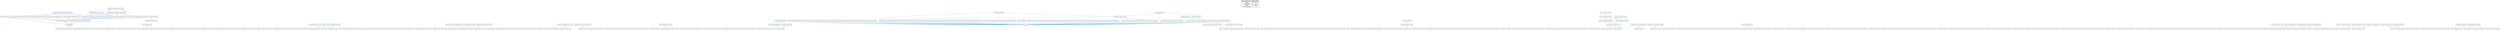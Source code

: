 digraph "packages_zeeguu_api_dot" {
  fontname="Arial";
  node [shape=box, style=filled, fillcolor="#E1F5FE", fontname="Arial", fontsize=10];
  edge [color="#0288D1", penwidth=1.0, fontname="Arial", fontsize=8];
  label=<<TABLE BORDER="0" CELLBORDER="1" CELLSPACING="0" CELLPADDING="4">
    <TR><TD COLSPAN="2"><B>Zeeguu API Architecture - Architectural Metrics</B></TD></TR>
    <TR><TD>Modules</TD><TD>267</TD></TR>
    <TR><TD>Dependencies</TD><TD>127</TD></TR>
    <TR><TD>Density</TD><TD>0.0018</TD></TR>
    <TR><TD>Circular Dependencies</TD><TD>No</TD></TR>
  </TABLE>>;
  labelloc="t";

rankdir=BT
charset="utf-8"
"api.zeeguu" [color="black", label=<api.zeeguu>, shape="box", style="solid"];
"api.zeeguu.api" [color="black", label=<api.zeeguu.api>, shape="box", style="solid"];
"api.zeeguu.api.app" [color="black", label=<api.zeeguu.api.app>, shape="box", style="solid"];
"api.zeeguu.api.cross_domain_app" [color="black", label=<api.zeeguu.api.cross_domain_app>, shape="box", style="solid"];
"api.zeeguu.api.custom_fmd_graphs" [color="black", label=<api.zeeguu.api.custom_fmd_graphs>, shape="box", style="solid"];
"api.zeeguu.api.endpoints" [color="black", label=<api.zeeguu.api.endpoints>, shape="box", style="solid"];
"api.zeeguu.api.endpoints.accounts" [color="black", label=<api.zeeguu.api.endpoints.accounts>, shape="box", style="solid"];
"api.zeeguu.api.endpoints.activity_tracking" [color="black", label=<api.zeeguu.api.endpoints.activity_tracking>, shape="box", style="solid"];
"api.zeeguu.api.endpoints.article" [color="black", label=<api.zeeguu.api.endpoints.article>, shape="box", style="solid"];
"api.zeeguu.api.endpoints.bookmarks_and_words" [color="black", label=<api.zeeguu.api.endpoints.bookmarks_and_words>, shape="box", style="solid"];
"api.zeeguu.api.endpoints.exercise_sessions" [color="black", label=<api.zeeguu.api.endpoints.exercise_sessions>, shape="box", style="solid"];
"api.zeeguu.api.endpoints.exercises" [color="black", label=<api.zeeguu.api.endpoints.exercises>, shape="box", style="solid"];
"api.zeeguu.api.endpoints.feature_toggles" [color="black", label=<api.zeeguu.api.endpoints.feature_toggles>, shape="box", style="solid"];
"api.zeeguu.api.endpoints.helpers" [color="black", label=<api.zeeguu.api.endpoints.helpers>, shape="box", style="solid"];
"api.zeeguu.api.endpoints.helpers.activity_sessions" [color="black", label=<api.zeeguu.api.endpoints.helpers.activity_sessions>, shape="box", style="solid"];
"api.zeeguu.api.endpoints.nlp" [color="black", label=<api.zeeguu.api.endpoints.nlp>, shape="box", style="solid"];
"api.zeeguu.api.endpoints.own_texts" [color="black", label=<api.zeeguu.api.endpoints.own_texts>, shape="box", style="solid"];
"api.zeeguu.api.endpoints.reading_sessions" [color="black", label=<api.zeeguu.api.endpoints.reading_sessions>, shape="box", style="solid"];
"api.zeeguu.api.endpoints.search" [color="black", label=<api.zeeguu.api.endpoints.search>, shape="box", style="solid"];
"api.zeeguu.api.endpoints.sessions" [color="black", label=<api.zeeguu.api.endpoints.sessions>, shape="box", style="solid"];
"api.zeeguu.api.endpoints.speech" [color="black", label=<api.zeeguu.api.endpoints.speech>, shape="box", style="solid"];
"api.zeeguu.api.endpoints.student" [color="black", label=<api.zeeguu.api.endpoints.student>, shape="box", style="solid"];
"api.zeeguu.api.endpoints.system_languages" [color="black", label=<api.zeeguu.api.endpoints.system_languages>, shape="box", style="solid"];
"api.zeeguu.api.endpoints.teacher_dashboard" [color="black", label=<api.zeeguu.api.endpoints.teacher_dashboard>, shape="box", style="solid"];
"api.zeeguu.api.endpoints.teacher_dashboard._common_api_parameters" [color="black", label=<api.zeeguu.api.endpoints.teacher_dashboard._common_api_parameters>, shape="box", style="solid"];
"api.zeeguu.api.endpoints.teacher_dashboard._only_teachers_decorator" [color="black", label=<api.zeeguu.api.endpoints.teacher_dashboard._only_teachers_decorator>, shape="box", style="solid"];
"api.zeeguu.api.endpoints.teacher_dashboard._permissions" [color="black", label=<api.zeeguu.api.endpoints.teacher_dashboard._permissions>, shape="box", style="solid"];
"api.zeeguu.api.endpoints.teacher_dashboard.article_management" [color="black", label=<api.zeeguu.api.endpoints.teacher_dashboard.article_management>, shape="box", style="solid"];
"api.zeeguu.api.endpoints.teacher_dashboard.cohorts" [color="black", label=<api.zeeguu.api.endpoints.teacher_dashboard.cohorts>, shape="box", style="solid"];
"api.zeeguu.api.endpoints.teacher_dashboard.general" [color="black", label=<api.zeeguu.api.endpoints.teacher_dashboard.general>, shape="box", style="solid"];
"api.zeeguu.api.endpoints.teacher_dashboard.helpers" [color="black", label=<api.zeeguu.api.endpoints.teacher_dashboard.helpers>, shape="box", style="solid"];
"api.zeeguu.api.endpoints.teacher_dashboard.student" [color="black", label=<api.zeeguu.api.endpoints.teacher_dashboard.student>, shape="box", style="solid"];
"api.zeeguu.api.endpoints.teacher_dashboard.student_exercises" [color="black", label=<api.zeeguu.api.endpoints.teacher_dashboard.student_exercises>, shape="box", style="solid"];
"api.zeeguu.api.endpoints.teacher_dashboard.student_overviews" [color="black", label=<api.zeeguu.api.endpoints.teacher_dashboard.student_overviews>, shape="box", style="solid"];
"api.zeeguu.api.endpoints.teacher_dashboard.student_readings" [color="black", label=<api.zeeguu.api.endpoints.teacher_dashboard.student_readings>, shape="box", style="solid"];
"api.zeeguu.api.endpoints.teacher_dashboard.student_words" [color="black", label=<api.zeeguu.api.endpoints.teacher_dashboard.student_words>, shape="box", style="solid"];
"api.zeeguu.api.endpoints.topics" [color="black", label=<api.zeeguu.api.endpoints.topics>, shape="box", style="solid"];
"api.zeeguu.api.endpoints.translation" [color="black", label=<api.zeeguu.api.endpoints.translation>, shape="box", style="solid"];
"api.zeeguu.api.endpoints.user" [color="black", label=<api.zeeguu.api.endpoints.user>, shape="box", style="solid"];
"api.zeeguu.api.endpoints.user_article" [color="black", label=<api.zeeguu.api.endpoints.user_article>, shape="box", style="solid"];
"api.zeeguu.api.endpoints.user_articles" [color="black", label=<api.zeeguu.api.endpoints.user_articles>, shape="box", style="solid"];
"api.zeeguu.api.endpoints.user_languages" [color="black", label=<api.zeeguu.api.endpoints.user_languages>, shape="box", style="solid"];
"api.zeeguu.api.endpoints.user_notifications" [color="black", label=<api.zeeguu.api.endpoints.user_notifications>, shape="box", style="solid"];
"api.zeeguu.api.endpoints.user_preferences" [color="black", label=<api.zeeguu.api.endpoints.user_preferences>, shape="box", style="solid"];
"api.zeeguu.api.endpoints.user_statistics" [color="black", label=<api.zeeguu.api.endpoints.user_statistics>, shape="box", style="solid"];
"api.zeeguu.api.utils" [color="black", label=<api.zeeguu.api.utils>, shape="box", style="solid"];
"api.zeeguu.api.utils.abort_handling" [color="black", label=<api.zeeguu.api.utils.abort_handling>, shape="box", style="solid"];
"api.zeeguu.api.utils.feedparser_extensions" [color="black", label=<api.zeeguu.api.utils.feedparser_extensions>, shape="box", style="solid"];
"api.zeeguu.api.utils.json_result" [color="black", label=<api.zeeguu.api.utils.json_result>, shape="box", style="solid"];
"api.zeeguu.api.utils.parse_json_boolean" [color="black", label=<api.zeeguu.api.utils.parse_json_boolean>, shape="box", style="solid"];
"api.zeeguu.api.utils.route_wrappers" [color="black", label=<api.zeeguu.api.utils.route_wrappers>, shape="box", style="solid"];
"api.zeeguu.api.utils.translator" [color="black", label=<api.zeeguu.api.utils.translator>, shape="box", style="solid"];
"api.zeeguu.cl" [color="black", label=<api.zeeguu.cl>, shape="box", style="solid"];
"api.zeeguu.config" [color="black", label=<api.zeeguu.config>, shape="box", style="solid"];
"api.zeeguu.config.loader" [color="black", label=<api.zeeguu.config.loader>, shape="box", style="solid"];
"api.zeeguu.core" [color="black", label=<api.zeeguu.core>, shape="box", style="solid"];
"api.zeeguu.core.account_management" [color="black", label=<api.zeeguu.core.account_management>, shape="box", style="solid"];
"api.zeeguu.core.account_management.user_account_creation" [color="black", label=<api.zeeguu.core.account_management.user_account_creation>, shape="box", style="solid"];
"api.zeeguu.core.account_management.user_account_deletion" [color="black", label=<api.zeeguu.core.account_management.user_account_deletion>, shape="box", style="solid"];
"api.zeeguu.core.behavioral_modeling" [color="black", label=<api.zeeguu.core.behavioral_modeling>, shape="box", style="solid"];
"api.zeeguu.core.behavioral_modeling.scroll_last_reading_percentage" [color="black", label=<api.zeeguu.core.behavioral_modeling.scroll_last_reading_percentage>, shape="box", style="solid"];
"api.zeeguu.core.bookmark_quality" [color="black", label=<api.zeeguu.core.bookmark_quality>, shape="box", style="solid"];
"api.zeeguu.core.bookmark_quality.fit_for_study" [color="black", label=<api.zeeguu.core.bookmark_quality.fit_for_study>, shape="box", style="solid"];
"api.zeeguu.core.bookmark_quality.negative_qualities" [color="black", label=<api.zeeguu.core.bookmark_quality.negative_qualities>, shape="box", style="solid"];
"api.zeeguu.core.bookmark_quality.positive_qualities" [color="black", label=<api.zeeguu.core.bookmark_quality.positive_qualities>, shape="box", style="solid"];
"api.zeeguu.core.bookmark_quality.top_bookmarks_for_user" [color="black", label=<api.zeeguu.core.bookmark_quality.top_bookmarks_for_user>, shape="box", style="solid"];
"api.zeeguu.core.constants" [color="black", label=<api.zeeguu.core.constants>, shape="box", style="solid"];
"api.zeeguu.core.content_cleaning" [color="black", label=<api.zeeguu.core.content_cleaning>, shape="box", style="solid"];
"api.zeeguu.core.content_cleaning.content_cleaner" [color="black", label=<api.zeeguu.core.content_cleaning.content_cleaner>, shape="box", style="solid"];
"api.zeeguu.core.content_cleaning.unicode_normalization" [color="black", label=<api.zeeguu.core.content_cleaning.unicode_normalization>, shape="box", style="solid"];
"api.zeeguu.core.content_quality" [color="black", label=<api.zeeguu.core.content_quality>, shape="box", style="solid"];
"api.zeeguu.core.content_quality.quality_filter" [color="black", label=<api.zeeguu.core.content_quality.quality_filter>, shape="box", style="solid"];
"api.zeeguu.core.content_recommender" [color="black", label=<api.zeeguu.core.content_recommender>, shape="box", style="solid"];
"api.zeeguu.core.content_recommender.elastic_recommender" [color="black", label=<api.zeeguu.core.content_recommender.elastic_recommender>, shape="box", style="solid"];
"api.zeeguu.core.content_retriever" [color="black", label=<api.zeeguu.core.content_retriever>, shape="box", style="solid"];
"api.zeeguu.core.content_retriever.article_downloader" [color="black", label=<api.zeeguu.core.content_retriever.article_downloader>, shape="box", style="solid"];
"api.zeeguu.core.content_retriever.crawler_exceptions" [color="black", label=<api.zeeguu.core.content_retriever.crawler_exceptions>, shape="box", style="solid"];
"api.zeeguu.core.content_retriever.parse_with_newspaper" [color="black", label=<api.zeeguu.core.content_retriever.parse_with_newspaper>, shape="box", style="solid"];
"api.zeeguu.core.content_retriever.parse_with_readability_server" [color="black", label=<api.zeeguu.core.content_retriever.parse_with_readability_server>, shape="box", style="solid"];
"api.zeeguu.core.content_retriever.video_dowloader" [color="black", label=<api.zeeguu.core.content_retriever.video_dowloader>, shape="box", style="solid"];
"api.zeeguu.core.crowd_translations" [color="black", label=<api.zeeguu.core.crowd_translations>, shape="box", style="solid"];
"api.zeeguu.core.definition_of_learned" [color="black", label=<api.zeeguu.core.definition_of_learned>, shape="box", style="solid"];
"api.zeeguu.core.definition_of_learned.is_learned" [color="black", label=<api.zeeguu.core.definition_of_learned.is_learned>, shape="box", style="solid"];
"api.zeeguu.core.elastic" [color="black", label=<api.zeeguu.core.elastic>, shape="box", style="solid"];
"api.zeeguu.core.elastic.elastic_query_builder" [color="black", label=<api.zeeguu.core.elastic.elastic_query_builder>, shape="box", style="solid"];
"api.zeeguu.core.elastic.indexing" [color="black", label=<api.zeeguu.core.elastic.indexing>, shape="box", style="solid"];
"api.zeeguu.core.elastic.settings" [color="black", label=<api.zeeguu.core.elastic.settings>, shape="box", style="solid"];
"api.zeeguu.core.emailer" [color="black", label=<api.zeeguu.core.emailer>, shape="box", style="solid"];
"api.zeeguu.core.emailer.password_reset" [color="black", label=<api.zeeguu.core.emailer.password_reset>, shape="box", style="solid"];
"api.zeeguu.core.emailer.user_activity" [color="black", label=<api.zeeguu.core.emailer.user_activity>, shape="box", style="solid"];
"api.zeeguu.core.emailer.zeeguu_mailer" [color="black", label=<api.zeeguu.core.emailer.zeeguu_mailer>, shape="box", style="solid"];
"api.zeeguu.core.exercises" [color="black", label=<api.zeeguu.core.exercises>, shape="box", style="solid"];
"api.zeeguu.core.exercises.similar_words" [color="black", label=<api.zeeguu.core.exercises.similar_words>, shape="box", style="solid"];
"api.zeeguu.core.feed_handler" [color="black", label=<api.zeeguu.core.feed_handler>, shape="box", style="solid"];
"api.zeeguu.core.feed_handler.feed_handler" [color="black", label=<api.zeeguu.core.feed_handler.feed_handler>, shape="box", style="solid"];
"api.zeeguu.core.feed_handler.newspaperfeed" [color="black", label=<api.zeeguu.core.feed_handler.newspaperfeed>, shape="box", style="solid"];
"api.zeeguu.core.feed_handler.rssfeed" [color="black", label=<api.zeeguu.core.feed_handler.rssfeed>, shape="box", style="solid"];
"api.zeeguu.core.language" [color="black", label=<api.zeeguu.core.language>, shape="box", style="solid"];
"api.zeeguu.core.language.difficulty_estimator_factory" [color="black", label=<api.zeeguu.core.language.difficulty_estimator_factory>, shape="box", style="solid"];
"api.zeeguu.core.language.difficulty_estimator_strategy" [color="black", label=<api.zeeguu.core.language.difficulty_estimator_strategy>, shape="box", style="solid"];
"api.zeeguu.core.language.strategies" [color="black", label=<api.zeeguu.core.language.strategies>, shape="box", style="solid"];
"api.zeeguu.core.language.strategies.cognacy_difficulty_estimator" [color="black", label=<api.zeeguu.core.language.strategies.cognacy_difficulty_estimator>, shape="box", style="solid"];
"api.zeeguu.core.language.strategies.cognacy_wh_difficulty_estimator" [color="black", label=<api.zeeguu.core.language.strategies.cognacy_wh_difficulty_estimator>, shape="box", style="solid"];
"api.zeeguu.core.language.strategies.default_difficulty_estimator" [color="black", label=<api.zeeguu.core.language.strategies.default_difficulty_estimator>, shape="box", style="solid"];
"api.zeeguu.core.language.strategies.flesch_kincaid_difficulty_estimator" [color="black", label=<api.zeeguu.core.language.strategies.flesch_kincaid_difficulty_estimator>, shape="box", style="solid"];
"api.zeeguu.core.language.strategies.frequency_difficulty_estimator" [color="black", label=<api.zeeguu.core.language.strategies.frequency_difficulty_estimator>, shape="box", style="solid"];
"api.zeeguu.core.language.strategies.word_history_difficulty_estimator" [color="black", label=<api.zeeguu.core.language.strategies.word_history_difficulty_estimator>, shape="box", style="solid"];
"api.zeeguu.core.language.strategies.word_rank_difficulty_estimator" [color="black", label=<api.zeeguu.core.language.strategies.word_rank_difficulty_estimator>, shape="box", style="solid"];
"api.zeeguu.core.ml_models" [color="black", label=<api.zeeguu.core.ml_models>, shape="box", style="solid"];
"api.zeeguu.core.ml_models.paywall_detector" [color="black", label=<api.zeeguu.core.ml_models.paywall_detector>, shape="box", style="solid"];
"api.zeeguu.core.ml_models.utils" [color="black", label=<api.zeeguu.core.ml_models.utils>, shape="box", style="solid"];
"api.zeeguu.core.model" [color="black", label=<api.zeeguu.core.model>, shape="box", style="solid"];
"api.zeeguu.core.model.article" [color="black", label=<api.zeeguu.core.model.article>, shape="box", style="solid"];
"api.zeeguu.core.model.article_broken_code_map" [color="black", label=<api.zeeguu.core.model.article_broken_code_map>, shape="box", style="solid"];
"api.zeeguu.core.model.article_difficulty_feedback" [color="black", label=<api.zeeguu.core.model.article_difficulty_feedback>, shape="box", style="solid"];
"api.zeeguu.core.model.article_fragment" [color="black", label=<api.zeeguu.core.model.article_fragment>, shape="box", style="solid"];
"api.zeeguu.core.model.article_fragment_context" [color="black", label=<api.zeeguu.core.model.article_fragment_context>, shape="box", style="solid"];
"api.zeeguu.core.model.article_title_context" [color="black", label=<api.zeeguu.core.model.article_title_context>, shape="box", style="solid"];
"api.zeeguu.core.model.article_topic_map" [color="black", label=<api.zeeguu.core.model.article_topic_map>, shape="box", style="solid"];
"api.zeeguu.core.model.article_topic_user_feedback" [color="black", label=<api.zeeguu.core.model.article_topic_user_feedback>, shape="box", style="solid"];
"api.zeeguu.core.model.article_url_keyword_map" [color="black", label=<api.zeeguu.core.model.article_url_keyword_map>, shape="box", style="solid"];
"api.zeeguu.core.model.bookmark" [color="black", label=<api.zeeguu.core.model.bookmark>, shape="box", style="solid"];
"api.zeeguu.core.model.bookmark_context" [color="black", label=<api.zeeguu.core.model.bookmark_context>, shape="box", style="solid"];
"api.zeeguu.core.model.bookmark_user_preference" [color="black", label=<api.zeeguu.core.model.bookmark_user_preference>, shape="box", style="solid"];
"api.zeeguu.core.model.cohort" [color="black", label=<api.zeeguu.core.model.cohort>, shape="box", style="solid"];
"api.zeeguu.core.model.cohort_article_map" [color="black", label=<api.zeeguu.core.model.cohort_article_map>, shape="box", style="solid"];
"api.zeeguu.core.model.context_type" [color="black", label=<api.zeeguu.core.model.context_type>, shape="box", style="solid"];
"api.zeeguu.core.model.difficulty_lingo_rank" [color="black", label=<api.zeeguu.core.model.difficulty_lingo_rank>, shape="box", style="solid"];
"api.zeeguu.core.model.domain_name" [color="black", label=<api.zeeguu.core.model.domain_name>, shape="box", style="solid"];
"api.zeeguu.core.model.exercise" [color="black", label=<api.zeeguu.core.model.exercise>, shape="box", style="solid"];
"api.zeeguu.core.model.exercise_outcome" [color="black", label=<api.zeeguu.core.model.exercise_outcome>, shape="box", style="solid"];
"api.zeeguu.core.model.exercise_source" [color="black", label=<api.zeeguu.core.model.exercise_source>, shape="box", style="solid"];
"api.zeeguu.core.model.feed" [color="black", label=<api.zeeguu.core.model.feed>, shape="box", style="solid"];
"api.zeeguu.core.model.feedback_component" [color="black", label=<api.zeeguu.core.model.feedback_component>, shape="box", style="solid"];
"api.zeeguu.core.model.language" [color="black", label=<api.zeeguu.core.model.language>, shape="box", style="solid"];
"api.zeeguu.core.model.learning_cycle" [color="black", label=<api.zeeguu.core.model.learning_cycle>, shape="box", style="solid"];
"api.zeeguu.core.model.new_text" [color="black", label=<api.zeeguu.core.model.new_text>, shape="box", style="solid"];
"api.zeeguu.core.model.notification" [color="black", label=<api.zeeguu.core.model.notification>, shape="box", style="solid"];
"api.zeeguu.core.model.personal_copy" [color="black", label=<api.zeeguu.core.model.personal_copy>, shape="box", style="solid"];
"api.zeeguu.core.model.search" [color="black", label=<api.zeeguu.core.model.search>, shape="box", style="solid"];
"api.zeeguu.core.model.search_filter" [color="black", label=<api.zeeguu.core.model.search_filter>, shape="box", style="solid"];
"api.zeeguu.core.model.search_subscription" [color="black", label=<api.zeeguu.core.model.search_subscription>, shape="box", style="solid"];
"api.zeeguu.core.model.session" [color="black", label=<api.zeeguu.core.model.session>, shape="box", style="solid"];
"api.zeeguu.core.model.sorted_exercise_log" [color="black", label=<api.zeeguu.core.model.sorted_exercise_log>, shape="box", style="solid"];
"api.zeeguu.core.model.source" [color="black", label=<api.zeeguu.core.model.source>, shape="box", style="solid"];
"api.zeeguu.core.model.source_text" [color="black", label=<api.zeeguu.core.model.source_text>, shape="box", style="solid"];
"api.zeeguu.core.model.source_type" [color="black", label=<api.zeeguu.core.model.source_type>, shape="box", style="solid"];
"api.zeeguu.core.model.starred_article" [color="black", label=<api.zeeguu.core.model.starred_article>, shape="box", style="solid"];
"api.zeeguu.core.model.teacher" [color="black", label=<api.zeeguu.core.model.teacher>, shape="box", style="solid"];
"api.zeeguu.core.model.teacher_cohort_map" [color="black", label=<api.zeeguu.core.model.teacher_cohort_map>, shape="box", style="solid"];
"api.zeeguu.core.model.text" [color="black", label=<api.zeeguu.core.model.text>, shape="box", style="solid"];
"api.zeeguu.core.model.topic" [color="black", label=<api.zeeguu.core.model.topic>, shape="box", style="solid"];
"api.zeeguu.core.model.topic_filter" [color="black", label=<api.zeeguu.core.model.topic_filter>, shape="box", style="solid"];
"api.zeeguu.core.model.topic_subscription" [color="black", label=<api.zeeguu.core.model.topic_subscription>, shape="box", style="solid"];
"api.zeeguu.core.model.unique_code" [color="black", label=<api.zeeguu.core.model.unique_code>, shape="box", style="solid"];
"api.zeeguu.core.model.url" [color="black", label=<api.zeeguu.core.model.url>, shape="box", style="solid"];
"api.zeeguu.core.model.url_keyword" [color="black", label=<api.zeeguu.core.model.url_keyword>, shape="box", style="solid"];
"api.zeeguu.core.model.user" [color="black", label=<api.zeeguu.core.model.user>, shape="box", style="solid"];
"api.zeeguu.core.model.user_activitiy_data" [color="black", label=<api.zeeguu.core.model.user_activitiy_data>, shape="box", style="solid"];
"api.zeeguu.core.model.user_article" [color="black", label=<api.zeeguu.core.model.user_article>, shape="box", style="solid"];
"api.zeeguu.core.model.user_cohort_map" [color="black", label=<api.zeeguu.core.model.user_cohort_map>, shape="box", style="solid"];
"api.zeeguu.core.model.user_exercise_session" [color="black", label=<api.zeeguu.core.model.user_exercise_session>, shape="box", style="solid"];
"api.zeeguu.core.model.user_feedback" [color="black", label=<api.zeeguu.core.model.user_feedback>, shape="box", style="solid"];
"api.zeeguu.core.model.user_language" [color="black", label=<api.zeeguu.core.model.user_language>, shape="box", style="solid"];
"api.zeeguu.core.model.user_notification" [color="black", label=<api.zeeguu.core.model.user_notification>, shape="box", style="solid"];
"api.zeeguu.core.model.user_preference" [color="black", label=<api.zeeguu.core.model.user_preference>, shape="box", style="solid"];
"api.zeeguu.core.model.user_reading_session" [color="black", label=<api.zeeguu.core.model.user_reading_session>, shape="box", style="solid"];
"api.zeeguu.core.model.user_word" [color="black", label=<api.zeeguu.core.model.user_word>, shape="box", style="solid"];
"api.zeeguu.core.model.video_title_context" [color="black", label=<api.zeeguu.core.model.video_title_context>, shape="box", style="solid"];
"api.zeeguu.core.model.word_to_study" [color="black", label=<api.zeeguu.core.model.word_to_study>, shape="box", style="solid"];
"api.zeeguu.core.nlp_pipeline" [color="black", label=<api.zeeguu.core.nlp_pipeline>, shape="box", style="solid"];
"api.zeeguu.core.nlp_pipeline.alignment_errant" [color="black", label=<api.zeeguu.core.nlp_pipeline.alignment_errant>, shape="box", style="solid"];
"api.zeeguu.core.nlp_pipeline.automatic_gec_tagging" [color="black", label=<api.zeeguu.core.nlp_pipeline.automatic_gec_tagging>, shape="box", style="solid"];
"api.zeeguu.core.nlp_pipeline.confusion_generator" [color="black", label=<api.zeeguu.core.nlp_pipeline.confusion_generator>, shape="box", style="solid"];
"api.zeeguu.core.nlp_pipeline.edit_errant" [color="black", label=<api.zeeguu.core.nlp_pipeline.edit_errant>, shape="box", style="solid"];
"api.zeeguu.core.nlp_pipeline.reduce_context" [color="black", label=<api.zeeguu.core.nlp_pipeline.reduce_context>, shape="box", style="solid"];
"api.zeeguu.core.nlp_pipeline.spacy_wrapper" [color="black", label=<api.zeeguu.core.nlp_pipeline.spacy_wrapper>, shape="box", style="solid"];
"api.zeeguu.core.semantic_search" [color="black", label=<api.zeeguu.core.semantic_search>, shape="box", style="solid"];
"api.zeeguu.core.semantic_search.elastic_semantic_search" [color="black", label=<api.zeeguu.core.semantic_search.elastic_semantic_search>, shape="box", style="solid"];
"api.zeeguu.core.semantic_vector_api" [color="black", label=<api.zeeguu.core.semantic_vector_api>, shape="box", style="solid"];
"api.zeeguu.core.semantic_vector_api.retrieve_embeddings" [color="black", label=<api.zeeguu.core.semantic_vector_api.retrieve_embeddings>, shape="box", style="solid"];
"api.zeeguu.core.sql" [color="black", label=<api.zeeguu.core.sql>, shape="box", style="solid"];
"api.zeeguu.core.sql.learner" [color="black", label=<api.zeeguu.core.sql.learner>, shape="box", style="solid"];
"api.zeeguu.core.sql.learner.exercises_history" [color="black", label=<api.zeeguu.core.sql.learner.exercises_history>, shape="box", style="solid"];
"api.zeeguu.core.sql.learner.words" [color="black", label=<api.zeeguu.core.sql.learner.words>, shape="box", style="solid"];
"api.zeeguu.core.sql.query_building" [color="black", label=<api.zeeguu.core.sql.query_building>, shape="box", style="solid"];
"api.zeeguu.core.sql.teacher" [color="black", label=<api.zeeguu.core.sql.teacher>, shape="box", style="solid"];
"api.zeeguu.core.sql.teacher.teachers_for_cohort" [color="black", label=<api.zeeguu.core.sql.teacher.teachers_for_cohort>, shape="box", style="solid"];
"api.zeeguu.core.test" [color="black", label=<api.zeeguu.core.test>, shape="box", style="solid"];
"api.zeeguu.core.test.mocking_the_web" [color="black", label=<api.zeeguu.core.test.mocking_the_web>, shape="box", style="solid"];
"api.zeeguu.core.test.model_test_mixin" [color="black", label=<api.zeeguu.core.test.model_test_mixin>, shape="box", style="solid"];
"api.zeeguu.core.test.rules" [color="black", label=<api.zeeguu.core.test.rules>, shape="box", style="solid"];
"api.zeeguu.core.test.rules.article_rule" [color="black", label=<api.zeeguu.core.test.rules.article_rule>, shape="box", style="solid"];
"api.zeeguu.core.test.rules.base_rule" [color="black", label=<api.zeeguu.core.test.rules.base_rule>, shape="box", style="solid"];
"api.zeeguu.core.test.rules.bookmark_rule" [color="black", label=<api.zeeguu.core.test.rules.bookmark_rule>, shape="box", style="solid"];
"api.zeeguu.core.test.rules.cohort_rule" [color="black", label=<api.zeeguu.core.test.rules.cohort_rule>, shape="box", style="solid"];
"api.zeeguu.core.test.rules.exercise_rule" [color="black", label=<api.zeeguu.core.test.rules.exercise_rule>, shape="box", style="solid"];
"api.zeeguu.core.test.rules.exercise_session_rule" [color="black", label=<api.zeeguu.core.test.rules.exercise_session_rule>, shape="box", style="solid"];
"api.zeeguu.core.test.rules.feed_rule" [color="black", label=<api.zeeguu.core.test.rules.feed_rule>, shape="box", style="solid"];
"api.zeeguu.core.test.rules.language_rule" [color="black", label=<api.zeeguu.core.test.rules.language_rule>, shape="box", style="solid"];
"api.zeeguu.core.test.rules.outcome_rule" [color="black", label=<api.zeeguu.core.test.rules.outcome_rule>, shape="box", style="solid"];
"api.zeeguu.core.test.rules.scheduler_rule" [color="black", label=<api.zeeguu.core.test.rules.scheduler_rule>, shape="box", style="solid"];
"api.zeeguu.core.test.rules.source_rule" [color="black", label=<api.zeeguu.core.test.rules.source_rule>, shape="box", style="solid"];
"api.zeeguu.core.test.rules.text_rule" [color="black", label=<api.zeeguu.core.test.rules.text_rule>, shape="box", style="solid"];
"api.zeeguu.core.test.rules.topic_rule" [color="black", label=<api.zeeguu.core.test.rules.topic_rule>, shape="box", style="solid"];
"api.zeeguu.core.test.rules.url_rule" [color="black", label=<api.zeeguu.core.test.rules.url_rule>, shape="box", style="solid"];
"api.zeeguu.core.test.rules.user_article_rule" [color="black", label=<api.zeeguu.core.test.rules.user_article_rule>, shape="box", style="solid"];
"api.zeeguu.core.test.rules.user_exercise_session_rule" [color="black", label=<api.zeeguu.core.test.rules.user_exercise_session_rule>, shape="box", style="solid"];
"api.zeeguu.core.test.rules.user_reading_session_rule" [color="black", label=<api.zeeguu.core.test.rules.user_reading_session_rule>, shape="box", style="solid"];
"api.zeeguu.core.test.rules.user_rule" [color="black", label=<api.zeeguu.core.test.rules.user_rule>, shape="box", style="solid"];
"api.zeeguu.core.test.rules.user_word_rule" [color="black", label=<api.zeeguu.core.test.rules.user_word_rule>, shape="box", style="solid"];
"api.zeeguu.core.test.test_article" [color="black", label=<api.zeeguu.core.test.test_article>, shape="box", style="solid"];
"api.zeeguu.core.test.test_bookmark" [color="black", label=<api.zeeguu.core.test.test_bookmark>, shape="box", style="solid"];
"api.zeeguu.core.test.test_cohort" [color="black", label=<api.zeeguu.core.test.test_cohort>, shape="box", style="solid"];
"api.zeeguu.core.test.test_difficulty_estimator_factory" [color="black", label=<api.zeeguu.core.test.test_difficulty_estimator_factory>, shape="box", style="solid"];
"api.zeeguu.core.test.test_domain" [color="black", label=<api.zeeguu.core.test.test_domain>, shape="box", style="solid"];
"api.zeeguu.core.test.test_feed" [color="black", label=<api.zeeguu.core.test.test_feed>, shape="box", style="solid"];
"api.zeeguu.core.test.test_language" [color="black", label=<api.zeeguu.core.test.test_language>, shape="box", style="solid"];
"api.zeeguu.core.test.test_logging" [color="black", label=<api.zeeguu.core.test.test_logging>, shape="box", style="solid"];
"api.zeeguu.core.test.test_retrieve_and_compute" [color="black", label=<api.zeeguu.core.test.test_retrieve_and_compute>, shape="box", style="solid"];
"api.zeeguu.core.test.test_scheduling" [color="black", label=<api.zeeguu.core.test.test_scheduling>, shape="box", style="solid"];
"api.zeeguu.core.test.test_text" [color="black", label=<api.zeeguu.core.test.test_text>, shape="box", style="solid"];
"api.zeeguu.core.test.test_tokenizer" [color="black", label=<api.zeeguu.core.test.test_tokenizer>, shape="box", style="solid"];
"api.zeeguu.core.test.test_url" [color="black", label=<api.zeeguu.core.test.test_url>, shape="box", style="solid"];
"api.zeeguu.core.test.test_url_keywords" [color="black", label=<api.zeeguu.core.test.test_url_keywords>, shape="box", style="solid"];
"api.zeeguu.core.test.test_user" [color="black", label=<api.zeeguu.core.test.test_user>, shape="box", style="solid"];
"api.zeeguu.core.test.test_user_article" [color="black", label=<api.zeeguu.core.test.test_user_article>, shape="box", style="solid"];
"api.zeeguu.core.test.test_user_preferences" [color="black", label=<api.zeeguu.core.test.test_user_preferences>, shape="box", style="solid"];
"api.zeeguu.core.test.test_user_word" [color="black", label=<api.zeeguu.core.test.test_user_word>, shape="box", style="solid"];
"api.zeeguu.core.test.testing_data" [color="black", label=<api.zeeguu.core.test.testing_data>, shape="box", style="solid"];
"api.zeeguu.core.test.tests_difficulty_estimator_strategies" [color="black", label=<api.zeeguu.core.test.tests_difficulty_estimator_strategies>, shape="box", style="solid"];
"api.zeeguu.core.test.tests_difficulty_estimator_strategies.test_default_difficulty_estimator" [color="black", label=<api.zeeguu.core.test.tests_difficulty_estimator_strategies.test_default_difficulty_estimator>, shape="box", style="solid"];
"api.zeeguu.core.test.tests_difficulty_estimator_strategies.test_flesch_kincaid_difficulty_estimator" [color="black", label=<api.zeeguu.core.test.tests_difficulty_estimator_strategies.test_flesch_kincaid_difficulty_estimator>, shape="box", style="solid"];
"api.zeeguu.core.test.tests_difficulty_estimator_strategies.test_frequency_difficulty_estimator" [color="black", label=<api.zeeguu.core.test.tests_difficulty_estimator_strategies.test_frequency_difficulty_estimator>, shape="box", style="solid"];
"api.zeeguu.core.tokenization" [color="black", label=<api.zeeguu.core.tokenization>, shape="box", style="solid"];
"api.zeeguu.core.tokenization.nltk_tokenizer" [color="black", label=<api.zeeguu.core.tokenization.nltk_tokenizer>, shape="box", style="solid"];
"api.zeeguu.core.tokenization.stanza_tokenizer" [color="black", label=<api.zeeguu.core.tokenization.stanza_tokenizer>, shape="box", style="solid"];
"api.zeeguu.core.tokenization.token" [color="black", label=<api.zeeguu.core.tokenization.token>, shape="box", style="solid"];
"api.zeeguu.core.tokenization.zeeguu_tokenizer" [color="black", label=<api.zeeguu.core.tokenization.zeeguu_tokenizer>, shape="box", style="solid"];
"api.zeeguu.core.user_activity_hooks" [color="black", label=<api.zeeguu.core.user_activity_hooks>, shape="box", style="solid"];
"api.zeeguu.core.user_activity_hooks.article_interaction_hooks" [color="black", label=<api.zeeguu.core.user_activity_hooks.article_interaction_hooks>, shape="box", style="solid"];
"api.zeeguu.core.user_statistics" [color="black", label=<api.zeeguu.core.user_statistics>, shape="box", style="solid"];
"api.zeeguu.core.user_statistics.activity" [color="black", label=<api.zeeguu.core.user_statistics.activity>, shape="box", style="solid"];
"api.zeeguu.core.user_statistics.exercise_corectness" [color="black", label=<api.zeeguu.core.user_statistics.exercise_corectness>, shape="box", style="solid"];
"api.zeeguu.core.user_statistics.exercise_sessions" [color="black", label=<api.zeeguu.core.user_statistics.exercise_sessions>, shape="box", style="solid"];
"api.zeeguu.core.user_statistics.reading_sessions" [color="black", label=<api.zeeguu.core.user_statistics.reading_sessions>, shape="box", style="solid"];
"api.zeeguu.core.user_statistics.student_overview" [color="black", label=<api.zeeguu.core.user_statistics.student_overview>, shape="box", style="solid"];
"api.zeeguu.core.util" [color="black", label=<api.zeeguu.core.util>, shape="box", style="solid"];
"api.zeeguu.core.util.compute_fk_word_count" [color="black", label=<api.zeeguu.core.util.compute_fk_word_count>, shape="box", style="solid"];
"api.zeeguu.core.util.encoding" [color="black", label=<api.zeeguu.core.util.encoding>, shape="box", style="solid"];
"api.zeeguu.core.util.hash" [color="black", label=<api.zeeguu.core.util.hash>, shape="box", style="solid"];
"api.zeeguu.core.util.list" [color="black", label=<api.zeeguu.core.util.list>, shape="box", style="solid"];
"api.zeeguu.core.util.reading_time_estimator" [color="black", label=<api.zeeguu.core.util.reading_time_estimator>, shape="box", style="solid"];
"api.zeeguu.core.util.text" [color="black", label=<api.zeeguu.core.util.text>, shape="box", style="solid"];
"api.zeeguu.core.util.time" [color="black", label=<api.zeeguu.core.util.time>, shape="box", style="solid"];
"api.zeeguu.core.util.time_conversion" [color="black", label=<api.zeeguu.core.util.time_conversion>, shape="box", style="solid"];
"api.zeeguu.core.util.timer_logging_decorator" [color="black", label=<api.zeeguu.core.util.timer_logging_decorator>, shape="box", style="solid"];
"api.zeeguu.core.word_filter" [color="black", label=<api.zeeguu.core.word_filter>, shape="box", style="solid"];
"api.zeeguu.core.word_filter.profanity_filter" [color="black", label=<api.zeeguu.core.word_filter.profanity_filter>, shape="box", style="solid"];
"api.zeeguu.core.word_filter.proper_noun_filter" [color="black", label=<api.zeeguu.core.word_filter.proper_noun_filter>, shape="box", style="solid"];
"api.zeeguu.core.word_scheduling" [color="black", label=<api.zeeguu.core.word_scheduling>, shape="box", style="solid"];
"api.zeeguu.core.word_scheduling.basicSR" [color="black", label=<api.zeeguu.core.word_scheduling.basicSR>, shape="box", style="solid"];
"api.zeeguu.core.word_scheduling.basicSR.basicSR" [color="black", label=<api.zeeguu.core.word_scheduling.basicSR.basicSR>, shape="box", style="solid"];
"api.zeeguu.core.word_scheduling.basicSR.four_levels_per_word" [color="black", label=<api.zeeguu.core.word_scheduling.basicSR.four_levels_per_word>, shape="box", style="solid"];
"api.zeeguu.core.word_scheduling.basicSR.two_learning_cycles_per_word" [color="black", label=<api.zeeguu.core.word_scheduling.basicSR.two_learning_cycles_per_word>, shape="box", style="solid"];
"api.zeeguu.core.word_stats" [color="black", label=<api.zeeguu.core.word_stats>, shape="box", style="solid"];
"api.zeeguu.logging" [color="black", label=<api.zeeguu.logging>, shape="box", style="solid"];
"api.zeeguu.api.app" -> "api.zeeguu.api.endpoints" [arrowhead="open", arrowtail="none"];
"api.zeeguu.api.endpoints" -> "api.zeeguu.api.endpoints.nlp" [arrowhead="open", arrowtail="none"];
"api.zeeguu.api.endpoints" -> "api.zeeguu.api.endpoints.reading_sessions" [arrowhead="open", arrowtail="none"];
"api.zeeguu.api.endpoints" -> "api.zeeguu.api.endpoints.student" [arrowhead="open", arrowtail="none"];
"api.zeeguu.api.endpoints" -> "api.zeeguu.api.endpoints.teacher_dashboard" [arrowhead="open", arrowtail="none"];
"api.zeeguu.api.endpoints.exercise_sessions" -> "api.zeeguu.api.endpoints.helpers.activity_sessions" [arrowhead="open", arrowtail="none"];
"api.zeeguu.api.endpoints.reading_sessions" -> "api.zeeguu.api.endpoints.helpers.activity_sessions" [arrowhead="open", arrowtail="none"];
"api.zeeguu.api.endpoints.teacher_dashboard" -> "api.zeeguu.api.endpoints.student" [arrowhead="open", arrowtail="none"];
"api.zeeguu.api.endpoints.teacher_dashboard" -> "api.zeeguu.api.endpoints.teacher_dashboard.article_management" [arrowhead="open", arrowtail="none"];
"api.zeeguu.api.endpoints.teacher_dashboard" -> "api.zeeguu.api.endpoints.teacher_dashboard.cohorts" [arrowhead="open", arrowtail="none"];
"api.zeeguu.api.endpoints.teacher_dashboard" -> "api.zeeguu.api.endpoints.teacher_dashboard.general" [arrowhead="open", arrowtail="none"];
"api.zeeguu.api.endpoints.teacher_dashboard" -> "api.zeeguu.api.endpoints.teacher_dashboard.student_exercises" [arrowhead="open", arrowtail="none"];
"api.zeeguu.api.endpoints.teacher_dashboard" -> "api.zeeguu.api.endpoints.teacher_dashboard.student_overviews" [arrowhead="open", arrowtail="none"];
"api.zeeguu.api.endpoints.teacher_dashboard" -> "api.zeeguu.api.endpoints.teacher_dashboard.student_readings" [arrowhead="open", arrowtail="none"];
"api.zeeguu.api.endpoints.teacher_dashboard" -> "api.zeeguu.api.endpoints.teacher_dashboard.student_words" [arrowhead="open", arrowtail="none"];
"api.zeeguu.api.endpoints.teacher_dashboard._only_teachers_decorator" -> "api.zeeguu.api.endpoints.teacher_dashboard._permissions" [arrowhead="open", arrowtail="none"];
"api.zeeguu.api.endpoints.teacher_dashboard.article_management" -> "api.zeeguu.api.endpoints.teacher_dashboard._only_teachers_decorator" [arrowhead="open", arrowtail="none"];
"api.zeeguu.api.endpoints.teacher_dashboard.article_management" -> "api.zeeguu.api.endpoints.teacher_dashboard._permissions" [arrowhead="open", arrowtail="none"];
"api.zeeguu.api.endpoints.teacher_dashboard.cohorts" -> "api.zeeguu.api.endpoints.teacher_dashboard._common_api_parameters" [arrowhead="open", arrowtail="none"];
"api.zeeguu.api.endpoints.teacher_dashboard.cohorts" -> "api.zeeguu.api.endpoints.teacher_dashboard._only_teachers_decorator" [arrowhead="open", arrowtail="none"];
"api.zeeguu.api.endpoints.teacher_dashboard.cohorts" -> "api.zeeguu.api.endpoints.teacher_dashboard._permissions" [arrowhead="open", arrowtail="none"];
"api.zeeguu.api.endpoints.teacher_dashboard.cohorts" -> "api.zeeguu.api.endpoints.teacher_dashboard.helpers" [arrowhead="open", arrowtail="none"];
"api.zeeguu.api.endpoints.teacher_dashboard.general" -> "api.zeeguu.api.endpoints.teacher_dashboard._only_teachers_decorator" [arrowhead="open", arrowtail="none"];
"api.zeeguu.api.endpoints.teacher_dashboard.general" -> "api.zeeguu.api.endpoints.teacher_dashboard._permissions" [arrowhead="open", arrowtail="none"];
"api.zeeguu.api.endpoints.teacher_dashboard.general" -> "api.zeeguu.api.endpoints.teacher_dashboard.helpers" [arrowhead="open", arrowtail="none"];
"api.zeeguu.api.endpoints.teacher_dashboard.student" -> "api.zeeguu.api.endpoints.teacher_dashboard._common_api_parameters" [arrowhead="open", arrowtail="none"];
"api.zeeguu.api.endpoints.teacher_dashboard.student" -> "api.zeeguu.api.endpoints.teacher_dashboard._only_teachers_decorator" [arrowhead="open", arrowtail="none"];
"api.zeeguu.api.endpoints.teacher_dashboard.student" -> "api.zeeguu.api.endpoints.teacher_dashboard._permissions" [arrowhead="open", arrowtail="none"];
"api.zeeguu.api.endpoints.teacher_dashboard.student" -> "api.zeeguu.api.endpoints.teacher_dashboard.helpers" [arrowhead="open", arrowtail="none"];
"api.zeeguu.api.endpoints.teacher_dashboard.student_exercises" -> "api.zeeguu.api.endpoints.teacher_dashboard._common_api_parameters" [arrowhead="open", arrowtail="none"];
"api.zeeguu.api.endpoints.teacher_dashboard.student_overviews" -> "api.zeeguu.api.endpoints.teacher_dashboard._common_api_parameters" [arrowhead="open", arrowtail="none"];
"api.zeeguu.api.endpoints.teacher_dashboard.student_readings" -> "api.zeeguu.api.endpoints.teacher_dashboard._common_api_parameters" [arrowhead="open", arrowtail="none"];
"api.zeeguu.api.endpoints.teacher_dashboard.student_words" -> "api.zeeguu.api.endpoints.teacher_dashboard._common_api_parameters" [arrowhead="open", arrowtail="none"];
"api.zeeguu.api.endpoints.user_notifications" -> "api.zeeguu.api.endpoints.exercises" [arrowhead="open", arrowtail="none"];
"api.zeeguu.api.utils" -> "api.zeeguu.api.utils.json_result" [arrowhead="open", arrowtail="none"];
"api.zeeguu.api.utils" -> "api.zeeguu.api.utils.parse_json_boolean" [arrowhead="open", arrowtail="none"];
"api.zeeguu.api.utils" -> "api.zeeguu.api.utils.route_wrappers" [arrowhead="open", arrowtail="none"];
"api.zeeguu.core.bookmark_quality" -> "api.zeeguu.core.bookmark_quality.negative_qualities" [arrowhead="open", arrowtail="none"];
"api.zeeguu.core.bookmark_quality" -> "api.zeeguu.core.bookmark_quality.positive_qualities" [arrowhead="open", arrowtail="none"];
"api.zeeguu.core.bookmark_quality" -> "api.zeeguu.core.bookmark_quality.top_bookmarks_for_user" [arrowhead="open", arrowtail="none"];
"api.zeeguu.core.content_recommender" -> "api.zeeguu.core.content_recommender.elastic_recommender" [arrowhead="open", arrowtail="none"];
"api.zeeguu.core.content_retriever" -> "api.zeeguu.core.content_retriever.parse_with_readability_server" [arrowhead="open", arrowtail="none"];
"api.zeeguu.core.definition_of_learned" -> "api.zeeguu.core.definition_of_learned.is_learned" [arrowhead="open", arrowtail="none"];
"api.zeeguu.core.feed_handler" -> "api.zeeguu.core.feed_handler.newspaperfeed" [arrowhead="open", arrowtail="none"];
"api.zeeguu.core.feed_handler" -> "api.zeeguu.core.feed_handler.rssfeed" [arrowhead="open", arrowtail="none"];
"api.zeeguu.core.feed_handler.newspaperfeed" -> "api.zeeguu.core.feed_handler.feed_handler" [arrowhead="open", arrowtail="none"];
"api.zeeguu.core.feed_handler.rssfeed" -> "api.zeeguu.core.feed_handler.feed_handler" [arrowhead="open", arrowtail="none"];
"api.zeeguu.core.ml_models" -> "api.zeeguu.core.ml_models.paywall_detector" [arrowhead="open", arrowtail="none"];
"api.zeeguu.core.ml_models.paywall_detector" -> "api.zeeguu.core.ml_models.utils" [arrowhead="open", arrowtail="none"];
"api.zeeguu.core.model" -> "api.zeeguu.core.language" [arrowhead="open", arrowtail="none"];
"api.zeeguu.core.model" -> "api.zeeguu.core.model.article" [arrowhead="open", arrowtail="none"];
"api.zeeguu.core.model" -> "api.zeeguu.core.model.article_broken_code_map" [arrowhead="open", arrowtail="none"];
"api.zeeguu.core.model" -> "api.zeeguu.core.model.article_difficulty_feedback" [arrowhead="open", arrowtail="none"];
"api.zeeguu.core.model" -> "api.zeeguu.core.model.article_fragment" [arrowhead="open", arrowtail="none"];
"api.zeeguu.core.model" -> "api.zeeguu.core.model.article_fragment_context" [arrowhead="open", arrowtail="none"];
"api.zeeguu.core.model" -> "api.zeeguu.core.model.article_topic_map" [arrowhead="open", arrowtail="none"];
"api.zeeguu.core.model" -> "api.zeeguu.core.model.article_url_keyword_map" [arrowhead="open", arrowtail="none"];
"api.zeeguu.core.model" -> "api.zeeguu.core.model.bookmark" [arrowhead="open", arrowtail="none"];
"api.zeeguu.core.model" -> "api.zeeguu.core.model.cohort" [arrowhead="open", arrowtail="none"];
"api.zeeguu.core.model" -> "api.zeeguu.core.model.cohort_article_map" [arrowhead="open", arrowtail="none"];
"api.zeeguu.core.model" -> "api.zeeguu.core.model.difficulty_lingo_rank" [arrowhead="open", arrowtail="none"];
"api.zeeguu.core.model" -> "api.zeeguu.core.model.domain_name" [arrowhead="open", arrowtail="none"];
"api.zeeguu.core.model" -> "api.zeeguu.core.model.exercise" [arrowhead="open", arrowtail="none"];
"api.zeeguu.core.model" -> "api.zeeguu.core.model.exercise_outcome" [arrowhead="open", arrowtail="none"];
"api.zeeguu.core.model" -> "api.zeeguu.core.model.exercise_source" [arrowhead="open", arrowtail="none"];
"api.zeeguu.core.model" -> "api.zeeguu.core.model.feed" [arrowhead="open", arrowtail="none"];
"api.zeeguu.core.model" -> "api.zeeguu.core.model.personal_copy" [arrowhead="open", arrowtail="none"];
"api.zeeguu.core.model" -> "api.zeeguu.core.model.search" [arrowhead="open", arrowtail="none"];
"api.zeeguu.core.model" -> "api.zeeguu.core.model.search_filter" [arrowhead="open", arrowtail="none"];
"api.zeeguu.core.model" -> "api.zeeguu.core.model.search_subscription" [arrowhead="open", arrowtail="none"];
"api.zeeguu.core.model" -> "api.zeeguu.core.model.session" [arrowhead="open", arrowtail="none"];
"api.zeeguu.core.model" -> "api.zeeguu.core.model.teacher" [arrowhead="open", arrowtail="none"];
"api.zeeguu.core.model" -> "api.zeeguu.core.model.teacher_cohort_map" [arrowhead="open", arrowtail="none"];
"api.zeeguu.core.model" -> "api.zeeguu.core.model.text" [arrowhead="open", arrowtail="none"];
"api.zeeguu.core.model" -> "api.zeeguu.core.model.topic" [arrowhead="open", arrowtail="none"];
"api.zeeguu.core.model" -> "api.zeeguu.core.model.topic_filter" [arrowhead="open", arrowtail="none"];
"api.zeeguu.core.model" -> "api.zeeguu.core.model.topic_subscription" [arrowhead="open", arrowtail="none"];
"api.zeeguu.core.model" -> "api.zeeguu.core.model.unique_code" [arrowhead="open", arrowtail="none"];
"api.zeeguu.core.model" -> "api.zeeguu.core.model.url" [arrowhead="open", arrowtail="none"];
"api.zeeguu.core.model" -> "api.zeeguu.core.model.url_keyword" [arrowhead="open", arrowtail="none"];
"api.zeeguu.core.model" -> "api.zeeguu.core.model.user" [arrowhead="open", arrowtail="none"];
"api.zeeguu.core.model" -> "api.zeeguu.core.model.user_activitiy_data" [arrowhead="open", arrowtail="none"];
"api.zeeguu.core.model" -> "api.zeeguu.core.model.user_article" [arrowhead="open", arrowtail="none"];
"api.zeeguu.core.model" -> "api.zeeguu.core.model.user_cohort_map" [arrowhead="open", arrowtail="none"];
"api.zeeguu.core.model" -> "api.zeeguu.core.model.user_exercise_session" [arrowhead="open", arrowtail="none"];
"api.zeeguu.core.model" -> "api.zeeguu.core.model.user_language" [arrowhead="open", arrowtail="none"];
"api.zeeguu.core.model" -> "api.zeeguu.core.model.user_preference" [arrowhead="open", arrowtail="none"];
"api.zeeguu.core.model" -> "api.zeeguu.core.model.user_reading_session" [arrowhead="open", arrowtail="none"];
"api.zeeguu.core.model" -> "api.zeeguu.core.model.user_word" [arrowhead="open", arrowtail="none"];
"api.zeeguu.core.model" -> "api.zeeguu.core.model.word_to_study" [arrowhead="open", arrowtail="none"];
"api.zeeguu.core.model" -> "api.zeeguu.core.word_scheduling.basicSR.basicSR" [arrowhead="open", arrowtail="none"];
"api.zeeguu.core.model.user_cohort_map" -> "api.zeeguu.core.model.cohort" [arrowhead="open", arrowtail="none"];
"api.zeeguu.core.model.user_cohort_map" -> "api.zeeguu.core.model.user" [arrowhead="open", arrowtail="none"];
"api.zeeguu.core.model.user_exercise_session" -> "api.zeeguu.core.model.user_cohort_map" [arrowhead="open", arrowtail="none"];
"api.zeeguu.core.model.user_reading_session" -> "api.zeeguu.core.model.user_cohort_map" [arrowhead="open", arrowtail="none"];
"api.zeeguu.core.model.word_to_study" -> "api.zeeguu.core.model.bookmark" [arrowhead="open", arrowtail="none"];
"api.zeeguu.core.model.word_to_study" -> "api.zeeguu.core.model.language" [arrowhead="open", arrowtail="none"];
"api.zeeguu.core.model.word_to_study" -> "api.zeeguu.core.model.user" [arrowhead="open", arrowtail="none"];
"api.zeeguu.core.nlp_pipeline" -> "api.zeeguu.core.nlp_pipeline.automatic_gec_tagging" [arrowhead="open", arrowtail="none"];
"api.zeeguu.core.nlp_pipeline" -> "api.zeeguu.core.nlp_pipeline.confusion_generator" [arrowhead="open", arrowtail="none"];
"api.zeeguu.core.nlp_pipeline" -> "api.zeeguu.core.nlp_pipeline.reduce_context" [arrowhead="open", arrowtail="none"];
"api.zeeguu.core.nlp_pipeline" -> "api.zeeguu.core.nlp_pipeline.spacy_wrapper" [arrowhead="open", arrowtail="none"];
"api.zeeguu.core.nlp_pipeline.alignment_errant" -> "api.zeeguu.core.nlp_pipeline.edit_errant" [arrowhead="open", arrowtail="none"];
"api.zeeguu.core.nlp_pipeline.automatic_gec_tagging" -> "api.zeeguu.core.nlp_pipeline.alignment_errant" [arrowhead="open", arrowtail="none"];
"api.zeeguu.core.nlp_pipeline.automatic_gec_tagging" -> "api.zeeguu.core.nlp_pipeline.spacy_wrapper" [arrowhead="open", arrowtail="none"];
"api.zeeguu.core.nlp_pipeline.confusion_generator" -> "api.zeeguu.core.nlp_pipeline.automatic_gec_tagging" [arrowhead="open", arrowtail="none"];
"api.zeeguu.core.nlp_pipeline.confusion_generator" -> "api.zeeguu.core.nlp_pipeline.spacy_wrapper" [arrowhead="open", arrowtail="none"];
"api.zeeguu.core.nlp_pipeline.reduce_context" -> "api.zeeguu.core.nlp_pipeline.spacy_wrapper" [arrowhead="open", arrowtail="none"];
"api.zeeguu.core.semantic_search" -> "api.zeeguu.core.semantic_search.elastic_semantic_search" [arrowhead="open", arrowtail="none"];
"api.zeeguu.core.semantic_vector_api" -> "api.zeeguu.core.semantic_vector_api.retrieve_embeddings" [arrowhead="open", arrowtail="none"];
"api.zeeguu.core.test.test_url_keywords" -> "api.zeeguu.core.test.mocking_the_web" [arrowhead="open", arrowtail="none"];
"api.zeeguu.core.tokenization" -> "api.zeeguu.core.tokenization.nltk_tokenizer" [arrowhead="open", arrowtail="none"];
"api.zeeguu.core.tokenization" -> "api.zeeguu.core.tokenization.stanza_tokenizer" [arrowhead="open", arrowtail="none"];
"api.zeeguu.core.tokenization" -> "api.zeeguu.core.tokenization.token" [arrowhead="open", arrowtail="none"];
"api.zeeguu.core.tokenization" -> "api.zeeguu.core.tokenization.zeeguu_tokenizer" [arrowhead="open", arrowtail="none"];
"api.zeeguu.core.user_statistics.student_overview" -> "api.zeeguu.core.user_statistics.exercise_corectness" [arrowhead="open", arrowtail="none"];
"api.zeeguu.core.user_statistics.student_overview" -> "api.zeeguu.core.user_statistics.exercise_sessions" [arrowhead="open", arrowtail="none"];
"api.zeeguu.core.user_statistics.student_overview" -> "api.zeeguu.core.user_statistics.reading_sessions" [arrowhead="open", arrowtail="none"];
"api.zeeguu.core.util" -> "api.zeeguu.core.util.compute_fk_word_count" [arrowhead="open", arrowtail="none"];
"api.zeeguu.core.util" -> "api.zeeguu.core.util.time_conversion" [arrowhead="open", arrowtail="none"];
"api.zeeguu.core.word_filter" -> "api.zeeguu.core.word_filter.profanity_filter" [arrowhead="open", arrowtail="none"];
"api.zeeguu.core.word_filter" -> "api.zeeguu.core.word_filter.proper_noun_filter" [arrowhead="open", arrowtail="none"];
"api.zeeguu.core.word_scheduling" -> "api.zeeguu.core.word_scheduling.basicSR.basicSR" [arrowhead="open", arrowtail="none"];
"api.zeeguu.core.word_scheduling" -> "api.zeeguu.core.word_scheduling.basicSR.four_levels_per_word" [arrowhead="open", arrowtail="none"];
"api.zeeguu.core.word_scheduling" -> "api.zeeguu.core.word_scheduling.basicSR.two_learning_cycles_per_word" [arrowhead="open", arrowtail="none"];
"api.zeeguu.core.word_scheduling.basicSR.four_levels_per_word" -> "api.zeeguu.core.word_scheduling.basicSR.basicSR" [arrowhead="open", arrowtail="none"];
"api.zeeguu.core.word_scheduling.basicSR.two_learning_cycles_per_word" -> "api.zeeguu.core.word_scheduling.basicSR.basicSR" [arrowhead="open", arrowtail="none"];
}
